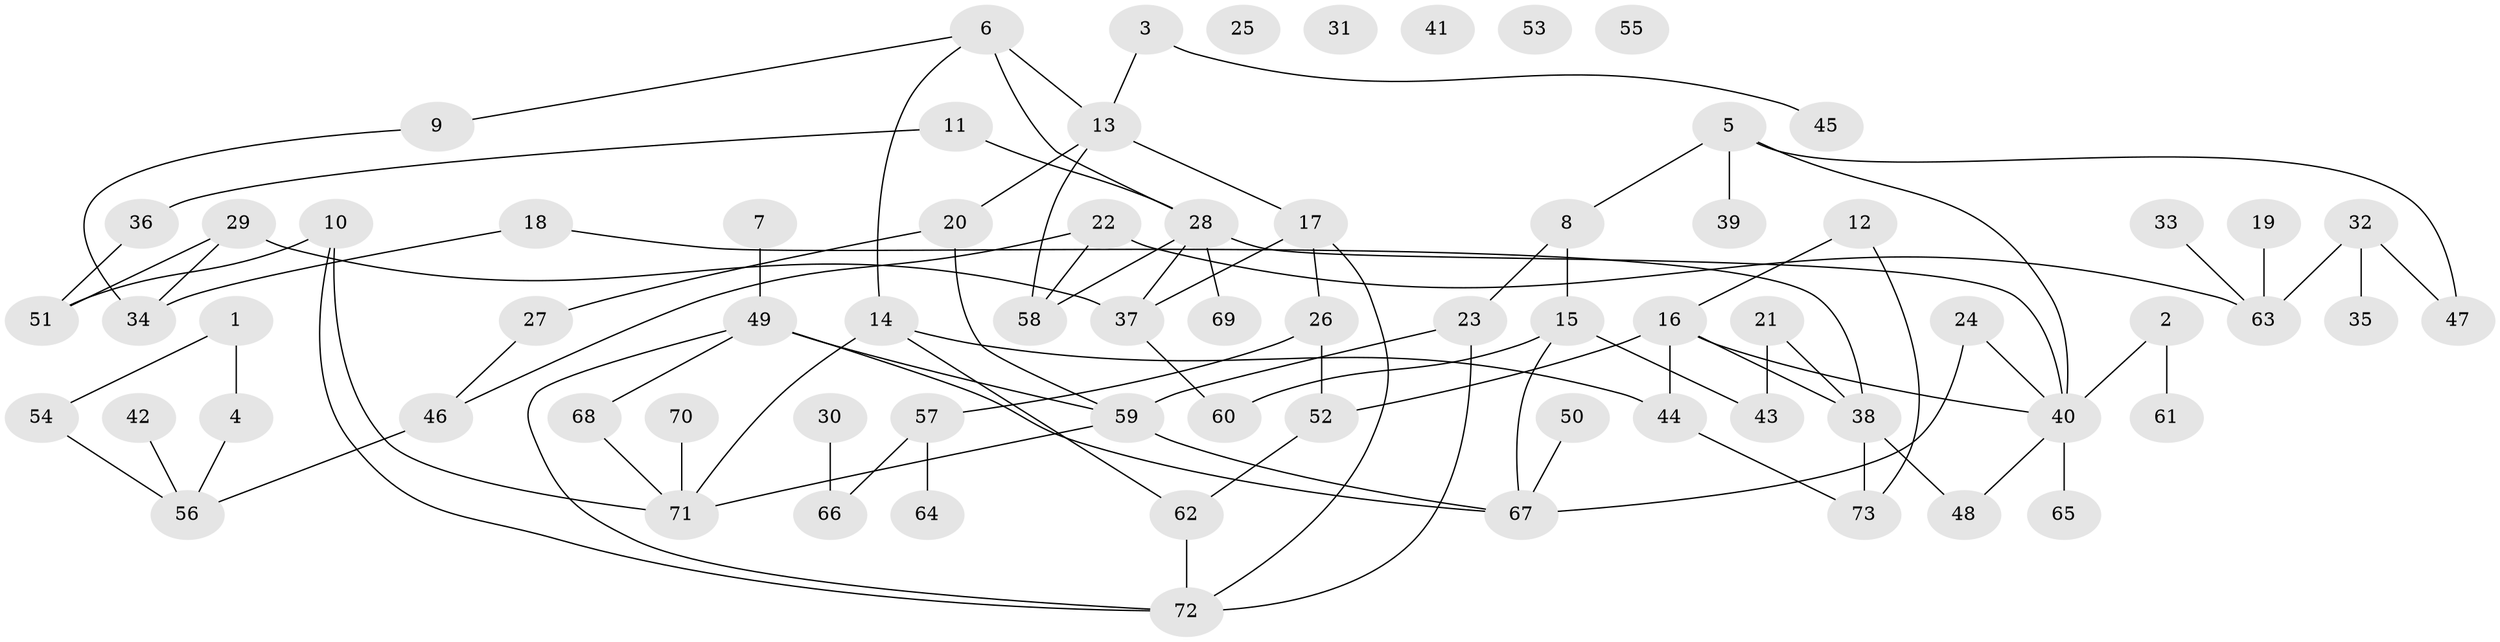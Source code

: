 // coarse degree distribution, {4: 0.24, 3: 0.24, 9: 0.08, 2: 0.2, 6: 0.04, 8: 0.04, 1: 0.16}
// Generated by graph-tools (version 1.1) at 2025/48/03/04/25 22:48:30]
// undirected, 73 vertices, 94 edges
graph export_dot {
  node [color=gray90,style=filled];
  1;
  2;
  3;
  4;
  5;
  6;
  7;
  8;
  9;
  10;
  11;
  12;
  13;
  14;
  15;
  16;
  17;
  18;
  19;
  20;
  21;
  22;
  23;
  24;
  25;
  26;
  27;
  28;
  29;
  30;
  31;
  32;
  33;
  34;
  35;
  36;
  37;
  38;
  39;
  40;
  41;
  42;
  43;
  44;
  45;
  46;
  47;
  48;
  49;
  50;
  51;
  52;
  53;
  54;
  55;
  56;
  57;
  58;
  59;
  60;
  61;
  62;
  63;
  64;
  65;
  66;
  67;
  68;
  69;
  70;
  71;
  72;
  73;
  1 -- 4;
  1 -- 54;
  2 -- 40;
  2 -- 61;
  3 -- 13;
  3 -- 45;
  4 -- 56;
  5 -- 8;
  5 -- 39;
  5 -- 40;
  5 -- 47;
  6 -- 9;
  6 -- 13;
  6 -- 14;
  6 -- 28;
  7 -- 49;
  8 -- 15;
  8 -- 23;
  9 -- 34;
  10 -- 51;
  10 -- 71;
  10 -- 72;
  11 -- 28;
  11 -- 36;
  12 -- 16;
  12 -- 73;
  13 -- 17;
  13 -- 20;
  13 -- 58;
  14 -- 44;
  14 -- 62;
  14 -- 71;
  15 -- 43;
  15 -- 60;
  15 -- 67;
  16 -- 38;
  16 -- 40;
  16 -- 44;
  16 -- 52;
  17 -- 26;
  17 -- 37;
  17 -- 72;
  18 -- 34;
  18 -- 38;
  19 -- 63;
  20 -- 27;
  20 -- 59;
  21 -- 38;
  21 -- 43;
  22 -- 46;
  22 -- 58;
  22 -- 63;
  23 -- 59;
  23 -- 72;
  24 -- 40;
  24 -- 67;
  26 -- 52;
  26 -- 57;
  27 -- 46;
  28 -- 37;
  28 -- 40;
  28 -- 58;
  28 -- 69;
  29 -- 34;
  29 -- 37;
  29 -- 51;
  30 -- 66;
  32 -- 35;
  32 -- 47;
  32 -- 63;
  33 -- 63;
  36 -- 51;
  37 -- 60;
  38 -- 48;
  38 -- 73;
  40 -- 48;
  40 -- 65;
  42 -- 56;
  44 -- 73;
  46 -- 56;
  49 -- 59;
  49 -- 67;
  49 -- 68;
  49 -- 72;
  50 -- 67;
  52 -- 62;
  54 -- 56;
  57 -- 64;
  57 -- 66;
  59 -- 67;
  59 -- 71;
  62 -- 72;
  68 -- 71;
  70 -- 71;
}
